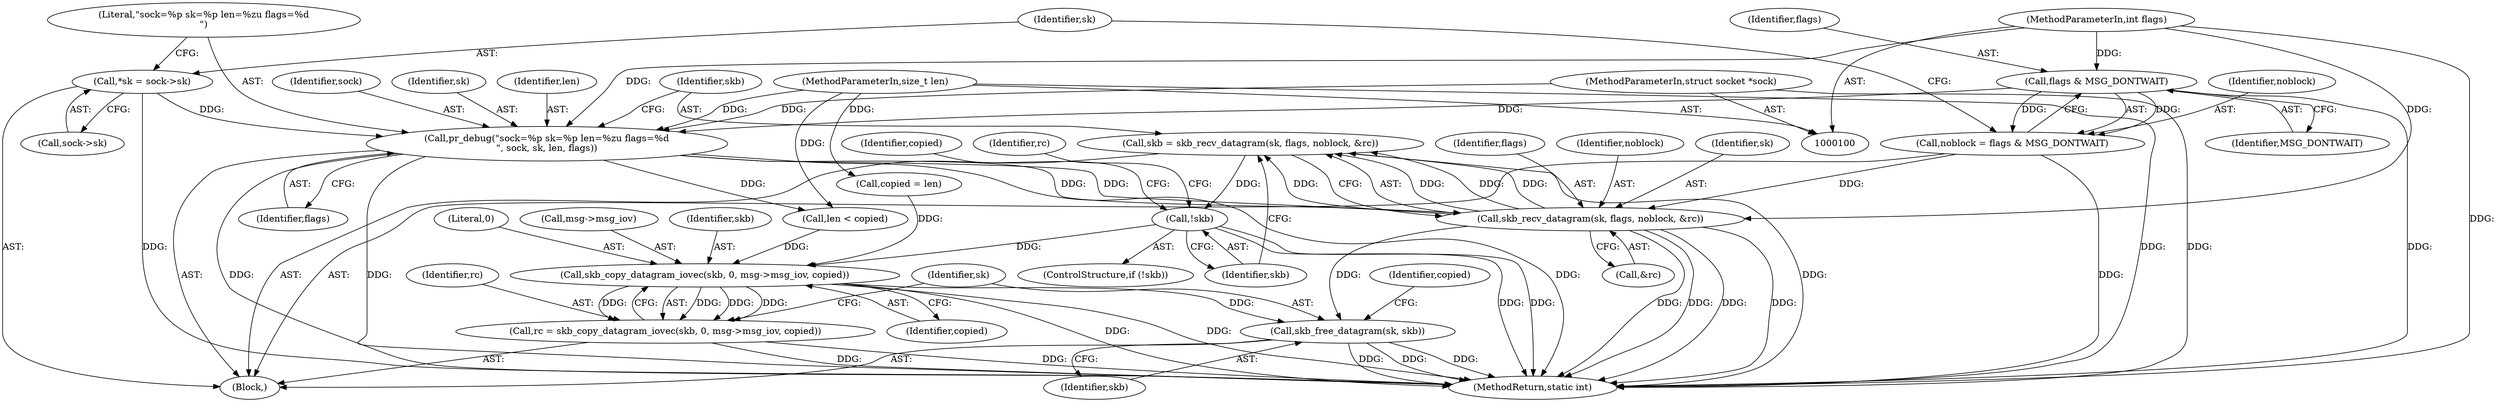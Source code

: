digraph "0_linux_f3d3342602f8bcbf37d7c46641cb9bca7618eb1c_25@API" {
"1000128" [label="(Call,skb = skb_recv_datagram(sk, flags, noblock, &rc))"];
"1000130" [label="(Call,skb_recv_datagram(sk, flags, noblock, &rc))"];
"1000122" [label="(Call,pr_debug(\"sock=%p sk=%p len=%zu flags=%d\n\", sock, sk, len, flags))"];
"1000102" [label="(MethodParameterIn,struct socket *sock)"];
"1000114" [label="(Call,*sk = sock->sk)"];
"1000104" [label="(MethodParameterIn,size_t len)"];
"1000110" [label="(Call,flags & MSG_DONTWAIT)"];
"1000105" [label="(MethodParameterIn,int flags)"];
"1000108" [label="(Call,noblock = flags & MSG_DONTWAIT)"];
"1000137" [label="(Call,!skb)"];
"1000161" [label="(Call,skb_copy_datagram_iovec(skb, 0, msg->msg_iov, copied))"];
"1000159" [label="(Call,rc = skb_copy_datagram_iovec(skb, 0, msg->msg_iov, copied))"];
"1000168" [label="(Call,skb_free_datagram(sk, skb))"];
"1000109" [label="(Identifier,noblock)"];
"1000122" [label="(Call,pr_debug(\"sock=%p sk=%p len=%zu flags=%d\n\", sock, sk, len, flags))"];
"1000142" [label="(Identifier,copied)"];
"1000161" [label="(Call,skb_copy_datagram_iovec(skb, 0, msg->msg_iov, copied))"];
"1000116" [label="(Call,sock->sk)"];
"1000162" [label="(Identifier,skb)"];
"1000105" [label="(MethodParameterIn,int flags)"];
"1000128" [label="(Call,skb = skb_recv_datagram(sk, flags, noblock, &rc))"];
"1000169" [label="(Identifier,sk)"];
"1000160" [label="(Identifier,rc)"];
"1000159" [label="(Call,rc = skb_copy_datagram_iovec(skb, 0, msg->msg_iov, copied))"];
"1000136" [label="(ControlStructure,if (!skb))"];
"1000133" [label="(Identifier,noblock)"];
"1000110" [label="(Call,flags & MSG_DONTWAIT)"];
"1000140" [label="(Identifier,rc)"];
"1000131" [label="(Identifier,sk)"];
"1000134" [label="(Call,&rc)"];
"1000130" [label="(Call,skb_recv_datagram(sk, flags, noblock, &rc))"];
"1000102" [label="(MethodParameterIn,struct socket *sock)"];
"1000111" [label="(Identifier,flags)"];
"1000112" [label="(Identifier,MSG_DONTWAIT)"];
"1000114" [label="(Call,*sk = sock->sk)"];
"1000137" [label="(Call,!skb)"];
"1000171" [label="(Identifier,copied)"];
"1000125" [label="(Identifier,sk)"];
"1000156" [label="(Call,copied = len)"];
"1000167" [label="(Identifier,copied)"];
"1000104" [label="(MethodParameterIn,size_t len)"];
"1000147" [label="(Call,len < copied)"];
"1000138" [label="(Identifier,skb)"];
"1000126" [label="(Identifier,len)"];
"1000170" [label="(Identifier,skb)"];
"1000123" [label="(Literal,\"sock=%p sk=%p len=%zu flags=%d\n\")"];
"1000108" [label="(Call,noblock = flags & MSG_DONTWAIT)"];
"1000106" [label="(Block,)"];
"1000124" [label="(Identifier,sock)"];
"1000115" [label="(Identifier,sk)"];
"1000129" [label="(Identifier,skb)"];
"1000127" [label="(Identifier,flags)"];
"1000168" [label="(Call,skb_free_datagram(sk, skb))"];
"1000163" [label="(Literal,0)"];
"1000132" [label="(Identifier,flags)"];
"1000164" [label="(Call,msg->msg_iov)"];
"1000172" [label="(MethodReturn,static int)"];
"1000128" -> "1000106"  [label="AST: "];
"1000128" -> "1000130"  [label="CFG: "];
"1000129" -> "1000128"  [label="AST: "];
"1000130" -> "1000128"  [label="AST: "];
"1000138" -> "1000128"  [label="CFG: "];
"1000128" -> "1000172"  [label="DDG: "];
"1000130" -> "1000128"  [label="DDG: "];
"1000130" -> "1000128"  [label="DDG: "];
"1000130" -> "1000128"  [label="DDG: "];
"1000130" -> "1000128"  [label="DDG: "];
"1000128" -> "1000137"  [label="DDG: "];
"1000130" -> "1000134"  [label="CFG: "];
"1000131" -> "1000130"  [label="AST: "];
"1000132" -> "1000130"  [label="AST: "];
"1000133" -> "1000130"  [label="AST: "];
"1000134" -> "1000130"  [label="AST: "];
"1000130" -> "1000172"  [label="DDG: "];
"1000130" -> "1000172"  [label="DDG: "];
"1000130" -> "1000172"  [label="DDG: "];
"1000130" -> "1000172"  [label="DDG: "];
"1000122" -> "1000130"  [label="DDG: "];
"1000122" -> "1000130"  [label="DDG: "];
"1000105" -> "1000130"  [label="DDG: "];
"1000108" -> "1000130"  [label="DDG: "];
"1000130" -> "1000168"  [label="DDG: "];
"1000122" -> "1000106"  [label="AST: "];
"1000122" -> "1000127"  [label="CFG: "];
"1000123" -> "1000122"  [label="AST: "];
"1000124" -> "1000122"  [label="AST: "];
"1000125" -> "1000122"  [label="AST: "];
"1000126" -> "1000122"  [label="AST: "];
"1000127" -> "1000122"  [label="AST: "];
"1000129" -> "1000122"  [label="CFG: "];
"1000122" -> "1000172"  [label="DDG: "];
"1000122" -> "1000172"  [label="DDG: "];
"1000122" -> "1000172"  [label="DDG: "];
"1000102" -> "1000122"  [label="DDG: "];
"1000114" -> "1000122"  [label="DDG: "];
"1000104" -> "1000122"  [label="DDG: "];
"1000110" -> "1000122"  [label="DDG: "];
"1000105" -> "1000122"  [label="DDG: "];
"1000122" -> "1000147"  [label="DDG: "];
"1000102" -> "1000100"  [label="AST: "];
"1000102" -> "1000172"  [label="DDG: "];
"1000114" -> "1000106"  [label="AST: "];
"1000114" -> "1000116"  [label="CFG: "];
"1000115" -> "1000114"  [label="AST: "];
"1000116" -> "1000114"  [label="AST: "];
"1000123" -> "1000114"  [label="CFG: "];
"1000114" -> "1000172"  [label="DDG: "];
"1000104" -> "1000100"  [label="AST: "];
"1000104" -> "1000172"  [label="DDG: "];
"1000104" -> "1000147"  [label="DDG: "];
"1000104" -> "1000156"  [label="DDG: "];
"1000110" -> "1000108"  [label="AST: "];
"1000110" -> "1000112"  [label="CFG: "];
"1000111" -> "1000110"  [label="AST: "];
"1000112" -> "1000110"  [label="AST: "];
"1000108" -> "1000110"  [label="CFG: "];
"1000110" -> "1000172"  [label="DDG: "];
"1000110" -> "1000108"  [label="DDG: "];
"1000110" -> "1000108"  [label="DDG: "];
"1000105" -> "1000110"  [label="DDG: "];
"1000105" -> "1000100"  [label="AST: "];
"1000105" -> "1000172"  [label="DDG: "];
"1000108" -> "1000106"  [label="AST: "];
"1000109" -> "1000108"  [label="AST: "];
"1000115" -> "1000108"  [label="CFG: "];
"1000108" -> "1000172"  [label="DDG: "];
"1000137" -> "1000136"  [label="AST: "];
"1000137" -> "1000138"  [label="CFG: "];
"1000138" -> "1000137"  [label="AST: "];
"1000140" -> "1000137"  [label="CFG: "];
"1000142" -> "1000137"  [label="CFG: "];
"1000137" -> "1000172"  [label="DDG: "];
"1000137" -> "1000172"  [label="DDG: "];
"1000137" -> "1000161"  [label="DDG: "];
"1000161" -> "1000159"  [label="AST: "];
"1000161" -> "1000167"  [label="CFG: "];
"1000162" -> "1000161"  [label="AST: "];
"1000163" -> "1000161"  [label="AST: "];
"1000164" -> "1000161"  [label="AST: "];
"1000167" -> "1000161"  [label="AST: "];
"1000159" -> "1000161"  [label="CFG: "];
"1000161" -> "1000172"  [label="DDG: "];
"1000161" -> "1000172"  [label="DDG: "];
"1000161" -> "1000159"  [label="DDG: "];
"1000161" -> "1000159"  [label="DDG: "];
"1000161" -> "1000159"  [label="DDG: "];
"1000161" -> "1000159"  [label="DDG: "];
"1000156" -> "1000161"  [label="DDG: "];
"1000147" -> "1000161"  [label="DDG: "];
"1000161" -> "1000168"  [label="DDG: "];
"1000159" -> "1000106"  [label="AST: "];
"1000160" -> "1000159"  [label="AST: "];
"1000169" -> "1000159"  [label="CFG: "];
"1000159" -> "1000172"  [label="DDG: "];
"1000159" -> "1000172"  [label="DDG: "];
"1000168" -> "1000106"  [label="AST: "];
"1000168" -> "1000170"  [label="CFG: "];
"1000169" -> "1000168"  [label="AST: "];
"1000170" -> "1000168"  [label="AST: "];
"1000171" -> "1000168"  [label="CFG: "];
"1000168" -> "1000172"  [label="DDG: "];
"1000168" -> "1000172"  [label="DDG: "];
"1000168" -> "1000172"  [label="DDG: "];
}
